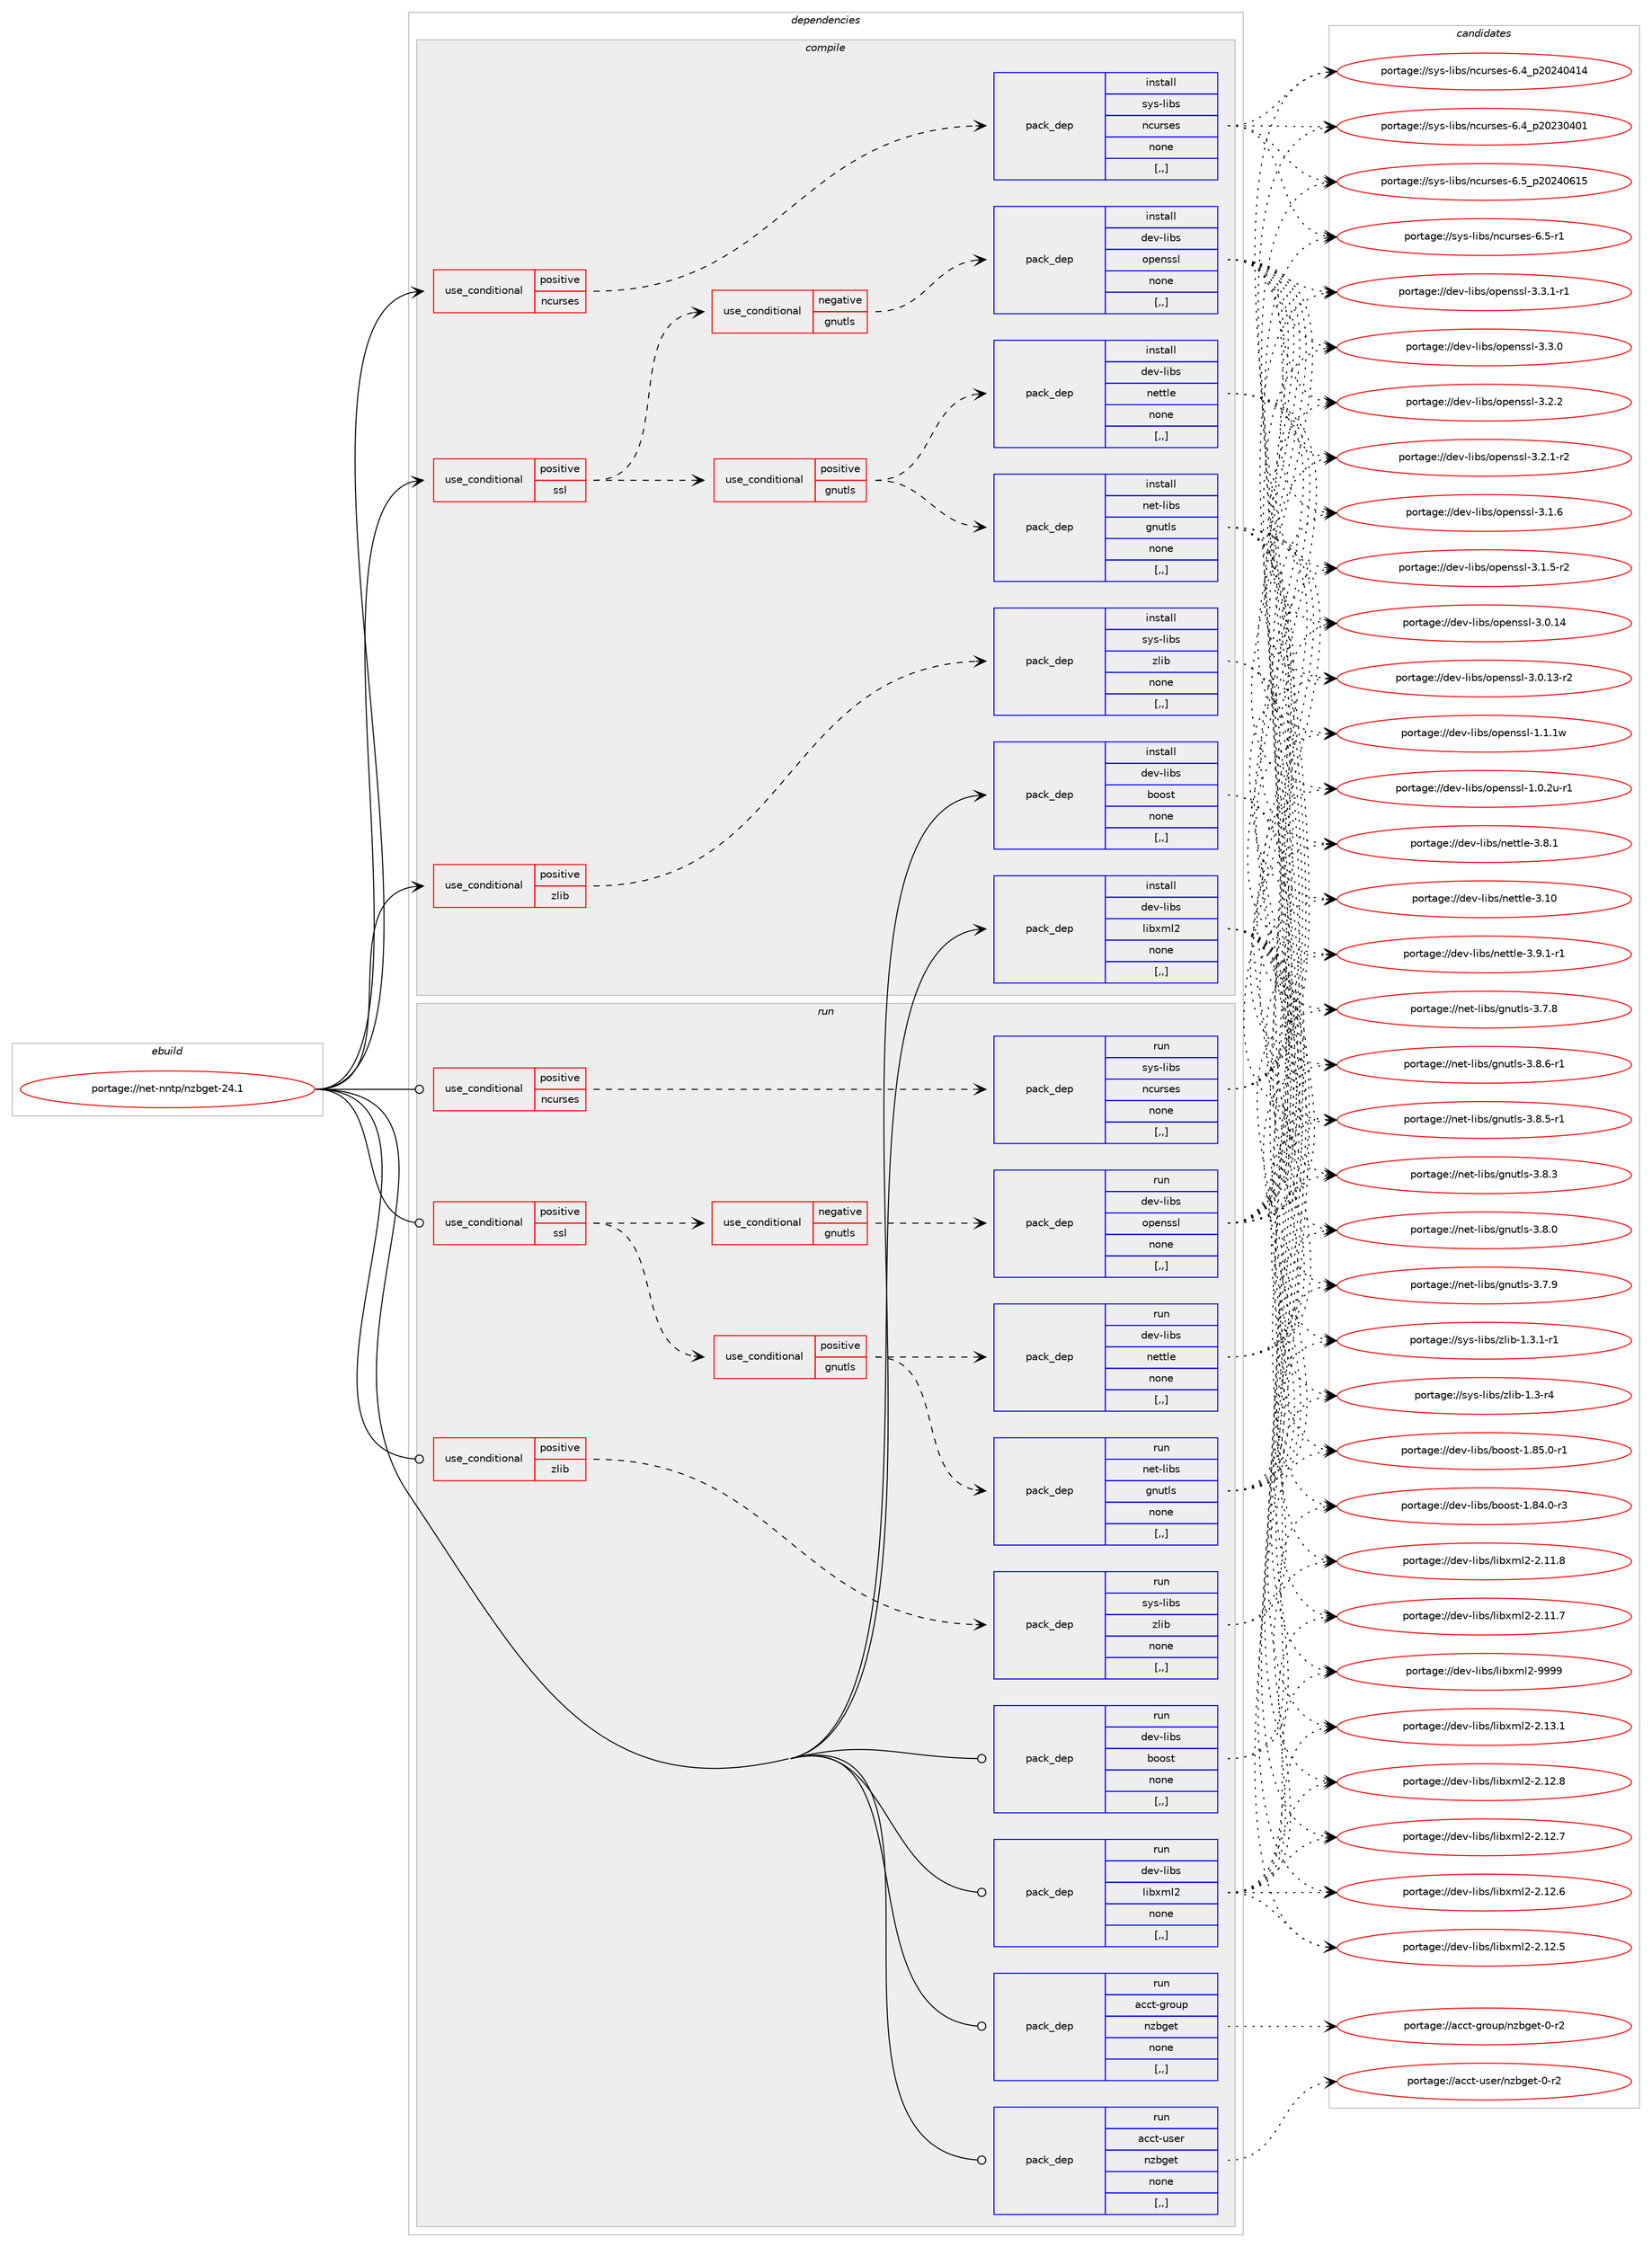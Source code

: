 digraph prolog {

# *************
# Graph options
# *************

newrank=true;
concentrate=true;
compound=true;
graph [rankdir=LR,fontname=Helvetica,fontsize=10,ranksep=1.5];#, ranksep=2.5, nodesep=0.2];
edge  [arrowhead=vee];
node  [fontname=Helvetica,fontsize=10];

# **********
# The ebuild
# **********

subgraph cluster_leftcol {
color=gray;
label=<<i>ebuild</i>>;
id [label="portage://net-nntp/nzbget-24.1", color=red, width=4, href="../net-nntp/nzbget-24.1.svg"];
}

# ****************
# The dependencies
# ****************

subgraph cluster_midcol {
color=gray;
label=<<i>dependencies</i>>;
subgraph cluster_compile {
fillcolor="#eeeeee";
style=filled;
label=<<i>compile</i>>;
subgraph cond100127 {
dependency379648 [label=<<TABLE BORDER="0" CELLBORDER="1" CELLSPACING="0" CELLPADDING="4"><TR><TD ROWSPAN="3" CELLPADDING="10">use_conditional</TD></TR><TR><TD>positive</TD></TR><TR><TD>ncurses</TD></TR></TABLE>>, shape=none, color=red];
subgraph pack276785 {
dependency379649 [label=<<TABLE BORDER="0" CELLBORDER="1" CELLSPACING="0" CELLPADDING="4" WIDTH="220"><TR><TD ROWSPAN="6" CELLPADDING="30">pack_dep</TD></TR><TR><TD WIDTH="110">install</TD></TR><TR><TD>sys-libs</TD></TR><TR><TD>ncurses</TD></TR><TR><TD>none</TD></TR><TR><TD>[,,]</TD></TR></TABLE>>, shape=none, color=blue];
}
dependency379648:e -> dependency379649:w [weight=20,style="dashed",arrowhead="vee"];
}
id:e -> dependency379648:w [weight=20,style="solid",arrowhead="vee"];
subgraph cond100128 {
dependency379650 [label=<<TABLE BORDER="0" CELLBORDER="1" CELLSPACING="0" CELLPADDING="4"><TR><TD ROWSPAN="3" CELLPADDING="10">use_conditional</TD></TR><TR><TD>positive</TD></TR><TR><TD>ssl</TD></TR></TABLE>>, shape=none, color=red];
subgraph cond100129 {
dependency379651 [label=<<TABLE BORDER="0" CELLBORDER="1" CELLSPACING="0" CELLPADDING="4"><TR><TD ROWSPAN="3" CELLPADDING="10">use_conditional</TD></TR><TR><TD>positive</TD></TR><TR><TD>gnutls</TD></TR></TABLE>>, shape=none, color=red];
subgraph pack276786 {
dependency379652 [label=<<TABLE BORDER="0" CELLBORDER="1" CELLSPACING="0" CELLPADDING="4" WIDTH="220"><TR><TD ROWSPAN="6" CELLPADDING="30">pack_dep</TD></TR><TR><TD WIDTH="110">install</TD></TR><TR><TD>net-libs</TD></TR><TR><TD>gnutls</TD></TR><TR><TD>none</TD></TR><TR><TD>[,,]</TD></TR></TABLE>>, shape=none, color=blue];
}
dependency379651:e -> dependency379652:w [weight=20,style="dashed",arrowhead="vee"];
subgraph pack276787 {
dependency379653 [label=<<TABLE BORDER="0" CELLBORDER="1" CELLSPACING="0" CELLPADDING="4" WIDTH="220"><TR><TD ROWSPAN="6" CELLPADDING="30">pack_dep</TD></TR><TR><TD WIDTH="110">install</TD></TR><TR><TD>dev-libs</TD></TR><TR><TD>nettle</TD></TR><TR><TD>none</TD></TR><TR><TD>[,,]</TD></TR></TABLE>>, shape=none, color=blue];
}
dependency379651:e -> dependency379653:w [weight=20,style="dashed",arrowhead="vee"];
}
dependency379650:e -> dependency379651:w [weight=20,style="dashed",arrowhead="vee"];
subgraph cond100130 {
dependency379654 [label=<<TABLE BORDER="0" CELLBORDER="1" CELLSPACING="0" CELLPADDING="4"><TR><TD ROWSPAN="3" CELLPADDING="10">use_conditional</TD></TR><TR><TD>negative</TD></TR><TR><TD>gnutls</TD></TR></TABLE>>, shape=none, color=red];
subgraph pack276788 {
dependency379655 [label=<<TABLE BORDER="0" CELLBORDER="1" CELLSPACING="0" CELLPADDING="4" WIDTH="220"><TR><TD ROWSPAN="6" CELLPADDING="30">pack_dep</TD></TR><TR><TD WIDTH="110">install</TD></TR><TR><TD>dev-libs</TD></TR><TR><TD>openssl</TD></TR><TR><TD>none</TD></TR><TR><TD>[,,]</TD></TR></TABLE>>, shape=none, color=blue];
}
dependency379654:e -> dependency379655:w [weight=20,style="dashed",arrowhead="vee"];
}
dependency379650:e -> dependency379654:w [weight=20,style="dashed",arrowhead="vee"];
}
id:e -> dependency379650:w [weight=20,style="solid",arrowhead="vee"];
subgraph cond100131 {
dependency379656 [label=<<TABLE BORDER="0" CELLBORDER="1" CELLSPACING="0" CELLPADDING="4"><TR><TD ROWSPAN="3" CELLPADDING="10">use_conditional</TD></TR><TR><TD>positive</TD></TR><TR><TD>zlib</TD></TR></TABLE>>, shape=none, color=red];
subgraph pack276789 {
dependency379657 [label=<<TABLE BORDER="0" CELLBORDER="1" CELLSPACING="0" CELLPADDING="4" WIDTH="220"><TR><TD ROWSPAN="6" CELLPADDING="30">pack_dep</TD></TR><TR><TD WIDTH="110">install</TD></TR><TR><TD>sys-libs</TD></TR><TR><TD>zlib</TD></TR><TR><TD>none</TD></TR><TR><TD>[,,]</TD></TR></TABLE>>, shape=none, color=blue];
}
dependency379656:e -> dependency379657:w [weight=20,style="dashed",arrowhead="vee"];
}
id:e -> dependency379656:w [weight=20,style="solid",arrowhead="vee"];
subgraph pack276790 {
dependency379658 [label=<<TABLE BORDER="0" CELLBORDER="1" CELLSPACING="0" CELLPADDING="4" WIDTH="220"><TR><TD ROWSPAN="6" CELLPADDING="30">pack_dep</TD></TR><TR><TD WIDTH="110">install</TD></TR><TR><TD>dev-libs</TD></TR><TR><TD>boost</TD></TR><TR><TD>none</TD></TR><TR><TD>[,,]</TD></TR></TABLE>>, shape=none, color=blue];
}
id:e -> dependency379658:w [weight=20,style="solid",arrowhead="vee"];
subgraph pack276791 {
dependency379659 [label=<<TABLE BORDER="0" CELLBORDER="1" CELLSPACING="0" CELLPADDING="4" WIDTH="220"><TR><TD ROWSPAN="6" CELLPADDING="30">pack_dep</TD></TR><TR><TD WIDTH="110">install</TD></TR><TR><TD>dev-libs</TD></TR><TR><TD>libxml2</TD></TR><TR><TD>none</TD></TR><TR><TD>[,,]</TD></TR></TABLE>>, shape=none, color=blue];
}
id:e -> dependency379659:w [weight=20,style="solid",arrowhead="vee"];
}
subgraph cluster_compileandrun {
fillcolor="#eeeeee";
style=filled;
label=<<i>compile and run</i>>;
}
subgraph cluster_run {
fillcolor="#eeeeee";
style=filled;
label=<<i>run</i>>;
subgraph cond100132 {
dependency379660 [label=<<TABLE BORDER="0" CELLBORDER="1" CELLSPACING="0" CELLPADDING="4"><TR><TD ROWSPAN="3" CELLPADDING="10">use_conditional</TD></TR><TR><TD>positive</TD></TR><TR><TD>ncurses</TD></TR></TABLE>>, shape=none, color=red];
subgraph pack276792 {
dependency379661 [label=<<TABLE BORDER="0" CELLBORDER="1" CELLSPACING="0" CELLPADDING="4" WIDTH="220"><TR><TD ROWSPAN="6" CELLPADDING="30">pack_dep</TD></TR><TR><TD WIDTH="110">run</TD></TR><TR><TD>sys-libs</TD></TR><TR><TD>ncurses</TD></TR><TR><TD>none</TD></TR><TR><TD>[,,]</TD></TR></TABLE>>, shape=none, color=blue];
}
dependency379660:e -> dependency379661:w [weight=20,style="dashed",arrowhead="vee"];
}
id:e -> dependency379660:w [weight=20,style="solid",arrowhead="odot"];
subgraph cond100133 {
dependency379662 [label=<<TABLE BORDER="0" CELLBORDER="1" CELLSPACING="0" CELLPADDING="4"><TR><TD ROWSPAN="3" CELLPADDING="10">use_conditional</TD></TR><TR><TD>positive</TD></TR><TR><TD>ssl</TD></TR></TABLE>>, shape=none, color=red];
subgraph cond100134 {
dependency379663 [label=<<TABLE BORDER="0" CELLBORDER="1" CELLSPACING="0" CELLPADDING="4"><TR><TD ROWSPAN="3" CELLPADDING="10">use_conditional</TD></TR><TR><TD>positive</TD></TR><TR><TD>gnutls</TD></TR></TABLE>>, shape=none, color=red];
subgraph pack276793 {
dependency379664 [label=<<TABLE BORDER="0" CELLBORDER="1" CELLSPACING="0" CELLPADDING="4" WIDTH="220"><TR><TD ROWSPAN="6" CELLPADDING="30">pack_dep</TD></TR><TR><TD WIDTH="110">run</TD></TR><TR><TD>net-libs</TD></TR><TR><TD>gnutls</TD></TR><TR><TD>none</TD></TR><TR><TD>[,,]</TD></TR></TABLE>>, shape=none, color=blue];
}
dependency379663:e -> dependency379664:w [weight=20,style="dashed",arrowhead="vee"];
subgraph pack276794 {
dependency379665 [label=<<TABLE BORDER="0" CELLBORDER="1" CELLSPACING="0" CELLPADDING="4" WIDTH="220"><TR><TD ROWSPAN="6" CELLPADDING="30">pack_dep</TD></TR><TR><TD WIDTH="110">run</TD></TR><TR><TD>dev-libs</TD></TR><TR><TD>nettle</TD></TR><TR><TD>none</TD></TR><TR><TD>[,,]</TD></TR></TABLE>>, shape=none, color=blue];
}
dependency379663:e -> dependency379665:w [weight=20,style="dashed",arrowhead="vee"];
}
dependency379662:e -> dependency379663:w [weight=20,style="dashed",arrowhead="vee"];
subgraph cond100135 {
dependency379666 [label=<<TABLE BORDER="0" CELLBORDER="1" CELLSPACING="0" CELLPADDING="4"><TR><TD ROWSPAN="3" CELLPADDING="10">use_conditional</TD></TR><TR><TD>negative</TD></TR><TR><TD>gnutls</TD></TR></TABLE>>, shape=none, color=red];
subgraph pack276795 {
dependency379667 [label=<<TABLE BORDER="0" CELLBORDER="1" CELLSPACING="0" CELLPADDING="4" WIDTH="220"><TR><TD ROWSPAN="6" CELLPADDING="30">pack_dep</TD></TR><TR><TD WIDTH="110">run</TD></TR><TR><TD>dev-libs</TD></TR><TR><TD>openssl</TD></TR><TR><TD>none</TD></TR><TR><TD>[,,]</TD></TR></TABLE>>, shape=none, color=blue];
}
dependency379666:e -> dependency379667:w [weight=20,style="dashed",arrowhead="vee"];
}
dependency379662:e -> dependency379666:w [weight=20,style="dashed",arrowhead="vee"];
}
id:e -> dependency379662:w [weight=20,style="solid",arrowhead="odot"];
subgraph cond100136 {
dependency379668 [label=<<TABLE BORDER="0" CELLBORDER="1" CELLSPACING="0" CELLPADDING="4"><TR><TD ROWSPAN="3" CELLPADDING="10">use_conditional</TD></TR><TR><TD>positive</TD></TR><TR><TD>zlib</TD></TR></TABLE>>, shape=none, color=red];
subgraph pack276796 {
dependency379669 [label=<<TABLE BORDER="0" CELLBORDER="1" CELLSPACING="0" CELLPADDING="4" WIDTH="220"><TR><TD ROWSPAN="6" CELLPADDING="30">pack_dep</TD></TR><TR><TD WIDTH="110">run</TD></TR><TR><TD>sys-libs</TD></TR><TR><TD>zlib</TD></TR><TR><TD>none</TD></TR><TR><TD>[,,]</TD></TR></TABLE>>, shape=none, color=blue];
}
dependency379668:e -> dependency379669:w [weight=20,style="dashed",arrowhead="vee"];
}
id:e -> dependency379668:w [weight=20,style="solid",arrowhead="odot"];
subgraph pack276797 {
dependency379670 [label=<<TABLE BORDER="0" CELLBORDER="1" CELLSPACING="0" CELLPADDING="4" WIDTH="220"><TR><TD ROWSPAN="6" CELLPADDING="30">pack_dep</TD></TR><TR><TD WIDTH="110">run</TD></TR><TR><TD>acct-group</TD></TR><TR><TD>nzbget</TD></TR><TR><TD>none</TD></TR><TR><TD>[,,]</TD></TR></TABLE>>, shape=none, color=blue];
}
id:e -> dependency379670:w [weight=20,style="solid",arrowhead="odot"];
subgraph pack276798 {
dependency379671 [label=<<TABLE BORDER="0" CELLBORDER="1" CELLSPACING="0" CELLPADDING="4" WIDTH="220"><TR><TD ROWSPAN="6" CELLPADDING="30">pack_dep</TD></TR><TR><TD WIDTH="110">run</TD></TR><TR><TD>acct-user</TD></TR><TR><TD>nzbget</TD></TR><TR><TD>none</TD></TR><TR><TD>[,,]</TD></TR></TABLE>>, shape=none, color=blue];
}
id:e -> dependency379671:w [weight=20,style="solid",arrowhead="odot"];
subgraph pack276799 {
dependency379672 [label=<<TABLE BORDER="0" CELLBORDER="1" CELLSPACING="0" CELLPADDING="4" WIDTH="220"><TR><TD ROWSPAN="6" CELLPADDING="30">pack_dep</TD></TR><TR><TD WIDTH="110">run</TD></TR><TR><TD>dev-libs</TD></TR><TR><TD>boost</TD></TR><TR><TD>none</TD></TR><TR><TD>[,,]</TD></TR></TABLE>>, shape=none, color=blue];
}
id:e -> dependency379672:w [weight=20,style="solid",arrowhead="odot"];
subgraph pack276800 {
dependency379673 [label=<<TABLE BORDER="0" CELLBORDER="1" CELLSPACING="0" CELLPADDING="4" WIDTH="220"><TR><TD ROWSPAN="6" CELLPADDING="30">pack_dep</TD></TR><TR><TD WIDTH="110">run</TD></TR><TR><TD>dev-libs</TD></TR><TR><TD>libxml2</TD></TR><TR><TD>none</TD></TR><TR><TD>[,,]</TD></TR></TABLE>>, shape=none, color=blue];
}
id:e -> dependency379673:w [weight=20,style="solid",arrowhead="odot"];
}
}

# **************
# The candidates
# **************

subgraph cluster_choices {
rank=same;
color=gray;
label=<<i>candidates</i>>;

subgraph choice276785 {
color=black;
nodesep=1;
choice1151211154510810598115471109911711411510111545544653951125048505248544953 [label="portage://sys-libs/ncurses-6.5_p20240615", color=red, width=4,href="../sys-libs/ncurses-6.5_p20240615.svg"];
choice11512111545108105981154711099117114115101115455446534511449 [label="portage://sys-libs/ncurses-6.5-r1", color=red, width=4,href="../sys-libs/ncurses-6.5-r1.svg"];
choice1151211154510810598115471109911711411510111545544652951125048505248524952 [label="portage://sys-libs/ncurses-6.4_p20240414", color=red, width=4,href="../sys-libs/ncurses-6.4_p20240414.svg"];
choice1151211154510810598115471109911711411510111545544652951125048505148524849 [label="portage://sys-libs/ncurses-6.4_p20230401", color=red, width=4,href="../sys-libs/ncurses-6.4_p20230401.svg"];
dependency379649:e -> choice1151211154510810598115471109911711411510111545544653951125048505248544953:w [style=dotted,weight="100"];
dependency379649:e -> choice11512111545108105981154711099117114115101115455446534511449:w [style=dotted,weight="100"];
dependency379649:e -> choice1151211154510810598115471109911711411510111545544652951125048505248524952:w [style=dotted,weight="100"];
dependency379649:e -> choice1151211154510810598115471109911711411510111545544652951125048505148524849:w [style=dotted,weight="100"];
}
subgraph choice276786 {
color=black;
nodesep=1;
choice1101011164510810598115471031101171161081154551465646544511449 [label="portage://net-libs/gnutls-3.8.6-r1", color=red, width=4,href="../net-libs/gnutls-3.8.6-r1.svg"];
choice1101011164510810598115471031101171161081154551465646534511449 [label="portage://net-libs/gnutls-3.8.5-r1", color=red, width=4,href="../net-libs/gnutls-3.8.5-r1.svg"];
choice110101116451081059811547103110117116108115455146564651 [label="portage://net-libs/gnutls-3.8.3", color=red, width=4,href="../net-libs/gnutls-3.8.3.svg"];
choice110101116451081059811547103110117116108115455146564648 [label="portage://net-libs/gnutls-3.8.0", color=red, width=4,href="../net-libs/gnutls-3.8.0.svg"];
choice110101116451081059811547103110117116108115455146554657 [label="portage://net-libs/gnutls-3.7.9", color=red, width=4,href="../net-libs/gnutls-3.7.9.svg"];
choice110101116451081059811547103110117116108115455146554656 [label="portage://net-libs/gnutls-3.7.8", color=red, width=4,href="../net-libs/gnutls-3.7.8.svg"];
dependency379652:e -> choice1101011164510810598115471031101171161081154551465646544511449:w [style=dotted,weight="100"];
dependency379652:e -> choice1101011164510810598115471031101171161081154551465646534511449:w [style=dotted,weight="100"];
dependency379652:e -> choice110101116451081059811547103110117116108115455146564651:w [style=dotted,weight="100"];
dependency379652:e -> choice110101116451081059811547103110117116108115455146564648:w [style=dotted,weight="100"];
dependency379652:e -> choice110101116451081059811547103110117116108115455146554657:w [style=dotted,weight="100"];
dependency379652:e -> choice110101116451081059811547103110117116108115455146554656:w [style=dotted,weight="100"];
}
subgraph choice276787 {
color=black;
nodesep=1;
choice1001011184510810598115471101011161161081014551464948 [label="portage://dev-libs/nettle-3.10", color=red, width=4,href="../dev-libs/nettle-3.10.svg"];
choice1001011184510810598115471101011161161081014551465746494511449 [label="portage://dev-libs/nettle-3.9.1-r1", color=red, width=4,href="../dev-libs/nettle-3.9.1-r1.svg"];
choice100101118451081059811547110101116116108101455146564649 [label="portage://dev-libs/nettle-3.8.1", color=red, width=4,href="../dev-libs/nettle-3.8.1.svg"];
dependency379653:e -> choice1001011184510810598115471101011161161081014551464948:w [style=dotted,weight="100"];
dependency379653:e -> choice1001011184510810598115471101011161161081014551465746494511449:w [style=dotted,weight="100"];
dependency379653:e -> choice100101118451081059811547110101116116108101455146564649:w [style=dotted,weight="100"];
}
subgraph choice276788 {
color=black;
nodesep=1;
choice1001011184510810598115471111121011101151151084551465146494511449 [label="portage://dev-libs/openssl-3.3.1-r1", color=red, width=4,href="../dev-libs/openssl-3.3.1-r1.svg"];
choice100101118451081059811547111112101110115115108455146514648 [label="portage://dev-libs/openssl-3.3.0", color=red, width=4,href="../dev-libs/openssl-3.3.0.svg"];
choice100101118451081059811547111112101110115115108455146504650 [label="portage://dev-libs/openssl-3.2.2", color=red, width=4,href="../dev-libs/openssl-3.2.2.svg"];
choice1001011184510810598115471111121011101151151084551465046494511450 [label="portage://dev-libs/openssl-3.2.1-r2", color=red, width=4,href="../dev-libs/openssl-3.2.1-r2.svg"];
choice100101118451081059811547111112101110115115108455146494654 [label="portage://dev-libs/openssl-3.1.6", color=red, width=4,href="../dev-libs/openssl-3.1.6.svg"];
choice1001011184510810598115471111121011101151151084551464946534511450 [label="portage://dev-libs/openssl-3.1.5-r2", color=red, width=4,href="../dev-libs/openssl-3.1.5-r2.svg"];
choice10010111845108105981154711111210111011511510845514648464952 [label="portage://dev-libs/openssl-3.0.14", color=red, width=4,href="../dev-libs/openssl-3.0.14.svg"];
choice100101118451081059811547111112101110115115108455146484649514511450 [label="portage://dev-libs/openssl-3.0.13-r2", color=red, width=4,href="../dev-libs/openssl-3.0.13-r2.svg"];
choice100101118451081059811547111112101110115115108454946494649119 [label="portage://dev-libs/openssl-1.1.1w", color=red, width=4,href="../dev-libs/openssl-1.1.1w.svg"];
choice1001011184510810598115471111121011101151151084549464846501174511449 [label="portage://dev-libs/openssl-1.0.2u-r1", color=red, width=4,href="../dev-libs/openssl-1.0.2u-r1.svg"];
dependency379655:e -> choice1001011184510810598115471111121011101151151084551465146494511449:w [style=dotted,weight="100"];
dependency379655:e -> choice100101118451081059811547111112101110115115108455146514648:w [style=dotted,weight="100"];
dependency379655:e -> choice100101118451081059811547111112101110115115108455146504650:w [style=dotted,weight="100"];
dependency379655:e -> choice1001011184510810598115471111121011101151151084551465046494511450:w [style=dotted,weight="100"];
dependency379655:e -> choice100101118451081059811547111112101110115115108455146494654:w [style=dotted,weight="100"];
dependency379655:e -> choice1001011184510810598115471111121011101151151084551464946534511450:w [style=dotted,weight="100"];
dependency379655:e -> choice10010111845108105981154711111210111011511510845514648464952:w [style=dotted,weight="100"];
dependency379655:e -> choice100101118451081059811547111112101110115115108455146484649514511450:w [style=dotted,weight="100"];
dependency379655:e -> choice100101118451081059811547111112101110115115108454946494649119:w [style=dotted,weight="100"];
dependency379655:e -> choice1001011184510810598115471111121011101151151084549464846501174511449:w [style=dotted,weight="100"];
}
subgraph choice276789 {
color=black;
nodesep=1;
choice115121115451081059811547122108105984549465146494511449 [label="portage://sys-libs/zlib-1.3.1-r1", color=red, width=4,href="../sys-libs/zlib-1.3.1-r1.svg"];
choice11512111545108105981154712210810598454946514511452 [label="portage://sys-libs/zlib-1.3-r4", color=red, width=4,href="../sys-libs/zlib-1.3-r4.svg"];
dependency379657:e -> choice115121115451081059811547122108105984549465146494511449:w [style=dotted,weight="100"];
dependency379657:e -> choice11512111545108105981154712210810598454946514511452:w [style=dotted,weight="100"];
}
subgraph choice276790 {
color=black;
nodesep=1;
choice10010111845108105981154798111111115116454946565346484511449 [label="portage://dev-libs/boost-1.85.0-r1", color=red, width=4,href="../dev-libs/boost-1.85.0-r1.svg"];
choice10010111845108105981154798111111115116454946565246484511451 [label="portage://dev-libs/boost-1.84.0-r3", color=red, width=4,href="../dev-libs/boost-1.84.0-r3.svg"];
dependency379658:e -> choice10010111845108105981154798111111115116454946565346484511449:w [style=dotted,weight="100"];
dependency379658:e -> choice10010111845108105981154798111111115116454946565246484511451:w [style=dotted,weight="100"];
}
subgraph choice276791 {
color=black;
nodesep=1;
choice10010111845108105981154710810598120109108504557575757 [label="portage://dev-libs/libxml2-9999", color=red, width=4,href="../dev-libs/libxml2-9999.svg"];
choice100101118451081059811547108105981201091085045504649514649 [label="portage://dev-libs/libxml2-2.13.1", color=red, width=4,href="../dev-libs/libxml2-2.13.1.svg"];
choice100101118451081059811547108105981201091085045504649504656 [label="portage://dev-libs/libxml2-2.12.8", color=red, width=4,href="../dev-libs/libxml2-2.12.8.svg"];
choice100101118451081059811547108105981201091085045504649504655 [label="portage://dev-libs/libxml2-2.12.7", color=red, width=4,href="../dev-libs/libxml2-2.12.7.svg"];
choice100101118451081059811547108105981201091085045504649504654 [label="portage://dev-libs/libxml2-2.12.6", color=red, width=4,href="../dev-libs/libxml2-2.12.6.svg"];
choice100101118451081059811547108105981201091085045504649504653 [label="portage://dev-libs/libxml2-2.12.5", color=red, width=4,href="../dev-libs/libxml2-2.12.5.svg"];
choice100101118451081059811547108105981201091085045504649494656 [label="portage://dev-libs/libxml2-2.11.8", color=red, width=4,href="../dev-libs/libxml2-2.11.8.svg"];
choice100101118451081059811547108105981201091085045504649494655 [label="portage://dev-libs/libxml2-2.11.7", color=red, width=4,href="../dev-libs/libxml2-2.11.7.svg"];
dependency379659:e -> choice10010111845108105981154710810598120109108504557575757:w [style=dotted,weight="100"];
dependency379659:e -> choice100101118451081059811547108105981201091085045504649514649:w [style=dotted,weight="100"];
dependency379659:e -> choice100101118451081059811547108105981201091085045504649504656:w [style=dotted,weight="100"];
dependency379659:e -> choice100101118451081059811547108105981201091085045504649504655:w [style=dotted,weight="100"];
dependency379659:e -> choice100101118451081059811547108105981201091085045504649504654:w [style=dotted,weight="100"];
dependency379659:e -> choice100101118451081059811547108105981201091085045504649504653:w [style=dotted,weight="100"];
dependency379659:e -> choice100101118451081059811547108105981201091085045504649494656:w [style=dotted,weight="100"];
dependency379659:e -> choice100101118451081059811547108105981201091085045504649494655:w [style=dotted,weight="100"];
}
subgraph choice276792 {
color=black;
nodesep=1;
choice1151211154510810598115471109911711411510111545544653951125048505248544953 [label="portage://sys-libs/ncurses-6.5_p20240615", color=red, width=4,href="../sys-libs/ncurses-6.5_p20240615.svg"];
choice11512111545108105981154711099117114115101115455446534511449 [label="portage://sys-libs/ncurses-6.5-r1", color=red, width=4,href="../sys-libs/ncurses-6.5-r1.svg"];
choice1151211154510810598115471109911711411510111545544652951125048505248524952 [label="portage://sys-libs/ncurses-6.4_p20240414", color=red, width=4,href="../sys-libs/ncurses-6.4_p20240414.svg"];
choice1151211154510810598115471109911711411510111545544652951125048505148524849 [label="portage://sys-libs/ncurses-6.4_p20230401", color=red, width=4,href="../sys-libs/ncurses-6.4_p20230401.svg"];
dependency379661:e -> choice1151211154510810598115471109911711411510111545544653951125048505248544953:w [style=dotted,weight="100"];
dependency379661:e -> choice11512111545108105981154711099117114115101115455446534511449:w [style=dotted,weight="100"];
dependency379661:e -> choice1151211154510810598115471109911711411510111545544652951125048505248524952:w [style=dotted,weight="100"];
dependency379661:e -> choice1151211154510810598115471109911711411510111545544652951125048505148524849:w [style=dotted,weight="100"];
}
subgraph choice276793 {
color=black;
nodesep=1;
choice1101011164510810598115471031101171161081154551465646544511449 [label="portage://net-libs/gnutls-3.8.6-r1", color=red, width=4,href="../net-libs/gnutls-3.8.6-r1.svg"];
choice1101011164510810598115471031101171161081154551465646534511449 [label="portage://net-libs/gnutls-3.8.5-r1", color=red, width=4,href="../net-libs/gnutls-3.8.5-r1.svg"];
choice110101116451081059811547103110117116108115455146564651 [label="portage://net-libs/gnutls-3.8.3", color=red, width=4,href="../net-libs/gnutls-3.8.3.svg"];
choice110101116451081059811547103110117116108115455146564648 [label="portage://net-libs/gnutls-3.8.0", color=red, width=4,href="../net-libs/gnutls-3.8.0.svg"];
choice110101116451081059811547103110117116108115455146554657 [label="portage://net-libs/gnutls-3.7.9", color=red, width=4,href="../net-libs/gnutls-3.7.9.svg"];
choice110101116451081059811547103110117116108115455146554656 [label="portage://net-libs/gnutls-3.7.8", color=red, width=4,href="../net-libs/gnutls-3.7.8.svg"];
dependency379664:e -> choice1101011164510810598115471031101171161081154551465646544511449:w [style=dotted,weight="100"];
dependency379664:e -> choice1101011164510810598115471031101171161081154551465646534511449:w [style=dotted,weight="100"];
dependency379664:e -> choice110101116451081059811547103110117116108115455146564651:w [style=dotted,weight="100"];
dependency379664:e -> choice110101116451081059811547103110117116108115455146564648:w [style=dotted,weight="100"];
dependency379664:e -> choice110101116451081059811547103110117116108115455146554657:w [style=dotted,weight="100"];
dependency379664:e -> choice110101116451081059811547103110117116108115455146554656:w [style=dotted,weight="100"];
}
subgraph choice276794 {
color=black;
nodesep=1;
choice1001011184510810598115471101011161161081014551464948 [label="portage://dev-libs/nettle-3.10", color=red, width=4,href="../dev-libs/nettle-3.10.svg"];
choice1001011184510810598115471101011161161081014551465746494511449 [label="portage://dev-libs/nettle-3.9.1-r1", color=red, width=4,href="../dev-libs/nettle-3.9.1-r1.svg"];
choice100101118451081059811547110101116116108101455146564649 [label="portage://dev-libs/nettle-3.8.1", color=red, width=4,href="../dev-libs/nettle-3.8.1.svg"];
dependency379665:e -> choice1001011184510810598115471101011161161081014551464948:w [style=dotted,weight="100"];
dependency379665:e -> choice1001011184510810598115471101011161161081014551465746494511449:w [style=dotted,weight="100"];
dependency379665:e -> choice100101118451081059811547110101116116108101455146564649:w [style=dotted,weight="100"];
}
subgraph choice276795 {
color=black;
nodesep=1;
choice1001011184510810598115471111121011101151151084551465146494511449 [label="portage://dev-libs/openssl-3.3.1-r1", color=red, width=4,href="../dev-libs/openssl-3.3.1-r1.svg"];
choice100101118451081059811547111112101110115115108455146514648 [label="portage://dev-libs/openssl-3.3.0", color=red, width=4,href="../dev-libs/openssl-3.3.0.svg"];
choice100101118451081059811547111112101110115115108455146504650 [label="portage://dev-libs/openssl-3.2.2", color=red, width=4,href="../dev-libs/openssl-3.2.2.svg"];
choice1001011184510810598115471111121011101151151084551465046494511450 [label="portage://dev-libs/openssl-3.2.1-r2", color=red, width=4,href="../dev-libs/openssl-3.2.1-r2.svg"];
choice100101118451081059811547111112101110115115108455146494654 [label="portage://dev-libs/openssl-3.1.6", color=red, width=4,href="../dev-libs/openssl-3.1.6.svg"];
choice1001011184510810598115471111121011101151151084551464946534511450 [label="portage://dev-libs/openssl-3.1.5-r2", color=red, width=4,href="../dev-libs/openssl-3.1.5-r2.svg"];
choice10010111845108105981154711111210111011511510845514648464952 [label="portage://dev-libs/openssl-3.0.14", color=red, width=4,href="../dev-libs/openssl-3.0.14.svg"];
choice100101118451081059811547111112101110115115108455146484649514511450 [label="portage://dev-libs/openssl-3.0.13-r2", color=red, width=4,href="../dev-libs/openssl-3.0.13-r2.svg"];
choice100101118451081059811547111112101110115115108454946494649119 [label="portage://dev-libs/openssl-1.1.1w", color=red, width=4,href="../dev-libs/openssl-1.1.1w.svg"];
choice1001011184510810598115471111121011101151151084549464846501174511449 [label="portage://dev-libs/openssl-1.0.2u-r1", color=red, width=4,href="../dev-libs/openssl-1.0.2u-r1.svg"];
dependency379667:e -> choice1001011184510810598115471111121011101151151084551465146494511449:w [style=dotted,weight="100"];
dependency379667:e -> choice100101118451081059811547111112101110115115108455146514648:w [style=dotted,weight="100"];
dependency379667:e -> choice100101118451081059811547111112101110115115108455146504650:w [style=dotted,weight="100"];
dependency379667:e -> choice1001011184510810598115471111121011101151151084551465046494511450:w [style=dotted,weight="100"];
dependency379667:e -> choice100101118451081059811547111112101110115115108455146494654:w [style=dotted,weight="100"];
dependency379667:e -> choice1001011184510810598115471111121011101151151084551464946534511450:w [style=dotted,weight="100"];
dependency379667:e -> choice10010111845108105981154711111210111011511510845514648464952:w [style=dotted,weight="100"];
dependency379667:e -> choice100101118451081059811547111112101110115115108455146484649514511450:w [style=dotted,weight="100"];
dependency379667:e -> choice100101118451081059811547111112101110115115108454946494649119:w [style=dotted,weight="100"];
dependency379667:e -> choice1001011184510810598115471111121011101151151084549464846501174511449:w [style=dotted,weight="100"];
}
subgraph choice276796 {
color=black;
nodesep=1;
choice115121115451081059811547122108105984549465146494511449 [label="portage://sys-libs/zlib-1.3.1-r1", color=red, width=4,href="../sys-libs/zlib-1.3.1-r1.svg"];
choice11512111545108105981154712210810598454946514511452 [label="portage://sys-libs/zlib-1.3-r4", color=red, width=4,href="../sys-libs/zlib-1.3-r4.svg"];
dependency379669:e -> choice115121115451081059811547122108105984549465146494511449:w [style=dotted,weight="100"];
dependency379669:e -> choice11512111545108105981154712210810598454946514511452:w [style=dotted,weight="100"];
}
subgraph choice276797 {
color=black;
nodesep=1;
choice97999911645103114111117112471101229810310111645484511450 [label="portage://acct-group/nzbget-0-r2", color=red, width=4,href="../acct-group/nzbget-0-r2.svg"];
dependency379670:e -> choice97999911645103114111117112471101229810310111645484511450:w [style=dotted,weight="100"];
}
subgraph choice276798 {
color=black;
nodesep=1;
choice97999911645117115101114471101229810310111645484511450 [label="portage://acct-user/nzbget-0-r2", color=red, width=4,href="../acct-user/nzbget-0-r2.svg"];
dependency379671:e -> choice97999911645117115101114471101229810310111645484511450:w [style=dotted,weight="100"];
}
subgraph choice276799 {
color=black;
nodesep=1;
choice10010111845108105981154798111111115116454946565346484511449 [label="portage://dev-libs/boost-1.85.0-r1", color=red, width=4,href="../dev-libs/boost-1.85.0-r1.svg"];
choice10010111845108105981154798111111115116454946565246484511451 [label="portage://dev-libs/boost-1.84.0-r3", color=red, width=4,href="../dev-libs/boost-1.84.0-r3.svg"];
dependency379672:e -> choice10010111845108105981154798111111115116454946565346484511449:w [style=dotted,weight="100"];
dependency379672:e -> choice10010111845108105981154798111111115116454946565246484511451:w [style=dotted,weight="100"];
}
subgraph choice276800 {
color=black;
nodesep=1;
choice10010111845108105981154710810598120109108504557575757 [label="portage://dev-libs/libxml2-9999", color=red, width=4,href="../dev-libs/libxml2-9999.svg"];
choice100101118451081059811547108105981201091085045504649514649 [label="portage://dev-libs/libxml2-2.13.1", color=red, width=4,href="../dev-libs/libxml2-2.13.1.svg"];
choice100101118451081059811547108105981201091085045504649504656 [label="portage://dev-libs/libxml2-2.12.8", color=red, width=4,href="../dev-libs/libxml2-2.12.8.svg"];
choice100101118451081059811547108105981201091085045504649504655 [label="portage://dev-libs/libxml2-2.12.7", color=red, width=4,href="../dev-libs/libxml2-2.12.7.svg"];
choice100101118451081059811547108105981201091085045504649504654 [label="portage://dev-libs/libxml2-2.12.6", color=red, width=4,href="../dev-libs/libxml2-2.12.6.svg"];
choice100101118451081059811547108105981201091085045504649504653 [label="portage://dev-libs/libxml2-2.12.5", color=red, width=4,href="../dev-libs/libxml2-2.12.5.svg"];
choice100101118451081059811547108105981201091085045504649494656 [label="portage://dev-libs/libxml2-2.11.8", color=red, width=4,href="../dev-libs/libxml2-2.11.8.svg"];
choice100101118451081059811547108105981201091085045504649494655 [label="portage://dev-libs/libxml2-2.11.7", color=red, width=4,href="../dev-libs/libxml2-2.11.7.svg"];
dependency379673:e -> choice10010111845108105981154710810598120109108504557575757:w [style=dotted,weight="100"];
dependency379673:e -> choice100101118451081059811547108105981201091085045504649514649:w [style=dotted,weight="100"];
dependency379673:e -> choice100101118451081059811547108105981201091085045504649504656:w [style=dotted,weight="100"];
dependency379673:e -> choice100101118451081059811547108105981201091085045504649504655:w [style=dotted,weight="100"];
dependency379673:e -> choice100101118451081059811547108105981201091085045504649504654:w [style=dotted,weight="100"];
dependency379673:e -> choice100101118451081059811547108105981201091085045504649504653:w [style=dotted,weight="100"];
dependency379673:e -> choice100101118451081059811547108105981201091085045504649494656:w [style=dotted,weight="100"];
dependency379673:e -> choice100101118451081059811547108105981201091085045504649494655:w [style=dotted,weight="100"];
}
}

}
